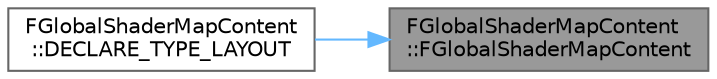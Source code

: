 digraph "FGlobalShaderMapContent::FGlobalShaderMapContent"
{
 // INTERACTIVE_SVG=YES
 // LATEX_PDF_SIZE
  bgcolor="transparent";
  edge [fontname=Helvetica,fontsize=10,labelfontname=Helvetica,labelfontsize=10];
  node [fontname=Helvetica,fontsize=10,shape=box,height=0.2,width=0.4];
  rankdir="RL";
  Node1 [id="Node000001",label="FGlobalShaderMapContent\l::FGlobalShaderMapContent",height=0.2,width=0.4,color="gray40", fillcolor="grey60", style="filled", fontcolor="black",tooltip=" "];
  Node1 -> Node2 [id="edge1_Node000001_Node000002",dir="back",color="steelblue1",style="solid",tooltip=" "];
  Node2 [id="Node000002",label="FGlobalShaderMapContent\l::DECLARE_TYPE_LAYOUT",height=0.2,width=0.4,color="grey40", fillcolor="white", style="filled",URL="$d6/db1/classFGlobalShaderMapContent.html#ad75410317f2450f9300673ee0a8cf55b",tooltip=" "];
}
